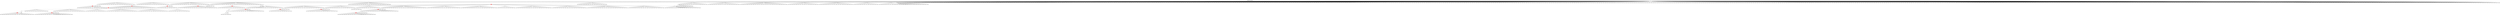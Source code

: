 digraph g {
	"63" -> "64";
	"64" [color=indianred1, style=filled, label="32"];
	"62" -> "63";
	"63" [label="24"];
	"60" -> "61";
	"61" [color=indianred1, style=filled, label="33"];
	"59" -> "60";
	"60" [label="48"];
	"54" -> "55";
	"55" [color=indianred1, style=filled, label="4"];
	"53" -> "54";
	"54" [label="38"];
	"51" -> "52";
	"52" [label="27"];
	"51" -> "53";
	"53" [label="4"];
	"51" -> "56";
	"56" [label="13"];
	"51" -> "57";
	"57" [label="50"];
	"51" -> "58";
	"58" [label="17"];
	"51" -> "59";
	"59" [label="33"];
	"50" -> "51";
	"51" [color=indianred1, style=filled, label="7"];
	"49" -> "50";
	"50" [color=indianred1, style=filled, label="36"];
	"48" -> "49";
	"49" [label="7"];
	"39" -> "40";
	"40" [color=indianred1, style=filled, label="44"];
	"38" -> "39";
	"39" [label="5"];
	"36" -> "37";
	"37" [color=indianred1, style=filled, label="18"];
	"35" -> "36";
	"36" [label="30"];
	"33" -> "34";
	"34" [color=indianred1, style=filled, label="21"];
	"32" -> "33";
	"33" [label="39"];
	"30" -> "31";
	"31" [label="43"];
	"29" -> "30";
	"30" [label="26"];
	"27" -> "28";
	"28" [color=indianred1, style=filled, label="2"];
	"27" -> "29";
	"29" [label="15"];
	"26" -> "27";
	"27" [label="35"];
	"18" -> "19";
	"19" [color=indianred1, style=filled, label="10"];
	"17" -> "18";
	"18" [label="11"];
	"14" -> "15";
	"15" [color=indianred1, style=filled, label="28"];
	"13" -> "14";
	"14" [label="29"];
	"10" -> "11";
	"11" [label="31"];
	"8" -> "9";
	"9" [color=indianred1, style=filled, label="23"];
	"7" -> "8";
	"8" [label="19"];
	"6" -> "7";
	"7" [color=indianred1, style=filled, label="12"];
	"5" -> "6";
	"6" [label="23"];
	"4" -> "5";
	"5" [label="12"];
	"4" -> "10";
	"10" [label="20"];
	"4" -> "12";
	"12" [label="6"];
	"4" -> "13";
	"13" [label="28"];
	"4" -> "16";
	"16" [label="42"];
	"4" -> "17";
	"17" [label="10"];
	"4" -> "20";
	"20" [label="45"];
	"4" -> "21";
	"21" [label="47"];
	"4" -> "22";
	"22" [label="46"];
	"4" -> "23";
	"23" [label="16"];
	"4" -> "24";
	"24" [label="49"];
	"4" -> "25";
	"25" [label="22"];
	"4" -> "26";
	"26" [label="2"];
	"3" -> "4";
	"4" [color=indianred1, style=filled, label="9"];
	"1" -> "2";
	"2" [label="1"];
	"0" -> "1";
	"1" [label="41"];
	"0" -> "3";
	"3" [label="9"];
	"0" -> "32";
	"32" [label="21"];
	"0" -> "35";
	"35" [label="18"];
	"0" -> "38";
	"38" [label="44"];
	"0" -> "41";
	"41" [label="8"];
	"0" -> "42";
	"42" [label="3"];
	"0" -> "43";
	"43" [label="40"];
	"0" -> "44";
	"44" [label="25"];
	"0" -> "45";
	"45" [label="34"];
	"0" -> "46";
	"46" [label="14"];
	"0" -> "47";
	"47" [label="37"];
	"0" -> "48";
	"48" [label="36"];
	"0" -> "62";
	"62" [label="32"];
	"0" [label="germline"];
	"0" -> "cell1";
	"cell1" [shape=box];
	"0" -> "cell2";
	"cell2" [shape=box];
	"61" -> "cell3";
	"cell3" [shape=box];
	"0" -> "cell4";
	"cell4" [shape=box];
	"48" -> "cell5";
	"cell5" [shape=box];
	"0" -> "cell6";
	"cell6" [shape=box];
	"7" -> "cell7";
	"cell7" [shape=box];
	"0" -> "cell8";
	"cell8" [shape=box];
	"0" -> "cell9";
	"cell9" [shape=box];
	"55" -> "cell10";
	"cell10" [shape=box];
	"47" -> "cell11";
	"cell11" [shape=box];
	"13" -> "cell12";
	"cell12" [shape=box];
	"9" -> "cell13";
	"cell13" [shape=box];
	"40" -> "cell14";
	"cell14" [shape=box];
	"0" -> "cell15";
	"cell15" [shape=box];
	"45" -> "cell16";
	"cell16" [shape=box];
	"19" -> "cell17";
	"cell17" [shape=box];
	"0" -> "cell18";
	"cell18" [shape=box];
	"24" -> "cell19";
	"cell19" [shape=box];
	"15" -> "cell20";
	"cell20" [shape=box];
	"0" -> "cell21";
	"cell21" [shape=box];
	"39" -> "cell22";
	"cell22" [shape=box];
	"0" -> "cell23";
	"cell23" [shape=box];
	"16" -> "cell24";
	"cell24" [shape=box];
	"0" -> "cell25";
	"cell25" [shape=box];
	"0" -> "cell26";
	"cell26" [shape=box];
	"0" -> "cell27";
	"cell27" [shape=box];
	"62" -> "cell28";
	"cell28" [shape=box];
	"0" -> "cell29";
	"cell29" [shape=box];
	"64" -> "cell30";
	"cell30" [shape=box];
	"43" -> "cell31";
	"cell31" [shape=box];
	"0" -> "cell32";
	"cell32" [shape=box];
	"12" -> "cell33";
	"cell33" [shape=box];
	"21" -> "cell34";
	"cell34" [shape=box];
	"0" -> "cell35";
	"cell35" [shape=box];
	"0" -> "cell36";
	"cell36" [shape=box];
	"0" -> "cell37";
	"cell37" [shape=box];
	"0" -> "cell38";
	"cell38" [shape=box];
	"0" -> "cell39";
	"cell39" [shape=box];
	"43" -> "cell40";
	"cell40" [shape=box];
	"1" -> "cell41";
	"cell41" [shape=box];
	"0" -> "cell42";
	"cell42" [shape=box];
	"0" -> "cell43";
	"cell43" [shape=box];
	"0" -> "cell44";
	"cell44" [shape=box];
	"0" -> "cell45";
	"cell45" [shape=box];
	"24" -> "cell46";
	"cell46" [shape=box];
	"0" -> "cell47";
	"cell47" [shape=box];
	"0" -> "cell48";
	"cell48" [shape=box];
	"0" -> "cell49";
	"cell49" [shape=box];
	"0" -> "cell50";
	"cell50" [shape=box];
	"0" -> "cell51";
	"cell51" [shape=box];
	"34" -> "cell52";
	"cell52" [shape=box];
	"15" -> "cell53";
	"cell53" [shape=box];
	"1" -> "cell54";
	"cell54" [shape=box];
	"20" -> "cell55";
	"cell55" [shape=box];
	"44" -> "cell56";
	"cell56" [shape=box];
	"0" -> "cell57";
	"cell57" [shape=box];
	"1" -> "cell58";
	"cell58" [shape=box];
	"0" -> "cell59";
	"cell59" [shape=box];
	"0" -> "cell60";
	"cell60" [shape=box];
	"41" -> "cell61";
	"cell61" [shape=box];
	"0" -> "cell62";
	"cell62" [shape=box];
	"0" -> "cell63";
	"cell63" [shape=box];
	"0" -> "cell64";
	"cell64" [shape=box];
	"5" -> "cell65";
	"cell65" [shape=box];
	"0" -> "cell66";
	"cell66" [shape=box];
	"3" -> "cell67";
	"cell67" [shape=box];
	"0" -> "cell68";
	"cell68" [shape=box];
	"0" -> "cell69";
	"cell69" [shape=box];
	"0" -> "cell70";
	"cell70" [shape=box];
	"0" -> "cell71";
	"cell71" [shape=box];
	"0" -> "cell72";
	"cell72" [shape=box];
	"0" -> "cell73";
	"cell73" [shape=box];
	"0" -> "cell74";
	"cell74" [shape=box];
	"50" -> "cell75";
	"cell75" [shape=box];
	"20" -> "cell76";
	"cell76" [shape=box];
	"12" -> "cell77";
	"cell77" [shape=box];
	"13" -> "cell78";
	"cell78" [shape=box];
	"62" -> "cell79";
	"cell79" [shape=box];
	"0" -> "cell80";
	"cell80" [shape=box];
	"0" -> "cell81";
	"cell81" [shape=box];
	"0" -> "cell82";
	"cell82" [shape=box];
	"0" -> "cell83";
	"cell83" [shape=box];
	"0" -> "cell84";
	"cell84" [shape=box];
	"0" -> "cell85";
	"cell85" [shape=box];
	"0" -> "cell86";
	"cell86" [shape=box];
	"37" -> "cell87";
	"cell87" [shape=box];
	"0" -> "cell88";
	"cell88" [shape=box];
	"0" -> "cell89";
	"cell89" [shape=box];
	"23" -> "cell90";
	"cell90" [shape=box];
	"37" -> "cell91";
	"cell91" [shape=box];
	"0" -> "cell92";
	"cell92" [shape=box];
	"41" -> "cell93";
	"cell93" [shape=box];
	"48" -> "cell94";
	"cell94" [shape=box];
	"32" -> "cell95";
	"cell95" [shape=box];
	"0" -> "cell96";
	"cell96" [shape=box];
	"0" -> "cell97";
	"cell97" [shape=box];
	"35" -> "cell98";
	"cell98" [shape=box];
	"0" -> "cell99";
	"cell99" [shape=box];
	"0" -> "cell100";
	"cell100" [shape=box];
	"0" -> "cell101";
	"cell101" [shape=box];
	"0" -> "cell102";
	"cell102" [shape=box];
	"3" -> "cell103";
	"cell103" [shape=box];
	"55" -> "cell104";
	"cell104" [shape=box];
	"0" -> "cell105";
	"cell105" [shape=box];
	"36" -> "cell106";
	"cell106" [shape=box];
	"7" -> "cell107";
	"cell107" [shape=box];
	"0" -> "cell108";
	"cell108" [shape=box];
	"21" -> "cell109";
	"cell109" [shape=box];
	"0" -> "cell110";
	"cell110" [shape=box];
	"0" -> "cell111";
	"cell111" [shape=box];
	"10" -> "cell112";
	"cell112" [shape=box];
	"0" -> "cell113";
	"cell113" [shape=box];
	"0" -> "cell114";
	"cell114" [shape=box];
	"52" -> "cell115";
	"cell115" [shape=box];
	"0" -> "cell116";
	"cell116" [shape=box];
	"0" -> "cell117";
	"cell117" [shape=box];
	"53" -> "cell118";
	"cell118" [shape=box];
	"0" -> "cell119";
	"cell119" [shape=box];
	"46" -> "cell120";
	"cell120" [shape=box];
	"0" -> "cell121";
	"cell121" [shape=box];
	"0" -> "cell122";
	"cell122" [shape=box];
	"0" -> "cell123";
	"cell123" [shape=box];
	"20" -> "cell124";
	"cell124" [shape=box];
	"57" -> "cell125";
	"cell125" [shape=box];
	"1" -> "cell126";
	"cell126" [shape=box];
	"28" -> "cell127";
	"cell127" [shape=box];
	"50" -> "cell128";
	"cell128" [shape=box];
	"26" -> "cell129";
	"cell129" [shape=box];
	"31" -> "cell130";
	"cell130" [shape=box];
	"0" -> "cell131";
	"cell131" [shape=box];
	"0" -> "cell132";
	"cell132" [shape=box];
	"0" -> "cell133";
	"cell133" [shape=box];
	"26" -> "cell134";
	"cell134" [shape=box];
	"0" -> "cell135";
	"cell135" [shape=box];
	"0" -> "cell136";
	"cell136" [shape=box];
	"12" -> "cell137";
	"cell137" [shape=box];
	"0" -> "cell138";
	"cell138" [shape=box];
	"0" -> "cell139";
	"cell139" [shape=box];
	"35" -> "cell140";
	"cell140" [shape=box];
	"32" -> "cell141";
	"cell141" [shape=box];
	"55" -> "cell142";
	"cell142" [shape=box];
	"0" -> "cell143";
	"cell143" [shape=box];
	"0" -> "cell144";
	"cell144" [shape=box];
	"62" -> "cell145";
	"cell145" [shape=box];
	"0" -> "cell146";
	"cell146" [shape=box];
	"37" -> "cell147";
	"cell147" [shape=box];
	"21" -> "cell148";
	"cell148" [shape=box];
	"22" -> "cell149";
	"cell149" [shape=box];
	"0" -> "cell150";
	"cell150" [shape=box];
	"0" -> "cell151";
	"cell151" [shape=box];
	"38" -> "cell152";
	"cell152" [shape=box];
	"24" -> "cell153";
	"cell153" [shape=box];
	"10" -> "cell154";
	"cell154" [shape=box];
	"0" -> "cell155";
	"cell155" [shape=box];
	"43" -> "cell156";
	"cell156" [shape=box];
	"0" -> "cell157";
	"cell157" [shape=box];
	"52" -> "cell158";
	"cell158" [shape=box];
	"0" -> "cell159";
	"cell159" [shape=box];
	"50" -> "cell160";
	"cell160" [shape=box];
	"0" -> "cell161";
	"cell161" [shape=box];
	"0" -> "cell162";
	"cell162" [shape=box];
	"0" -> "cell163";
	"cell163" [shape=box];
	"53" -> "cell164";
	"cell164" [shape=box];
	"0" -> "cell165";
	"cell165" [shape=box];
	"35" -> "cell166";
	"cell166" [shape=box];
	"35" -> "cell167";
	"cell167" [shape=box];
	"10" -> "cell168";
	"cell168" [shape=box];
	"61" -> "cell169";
	"cell169" [shape=box];
	"23" -> "cell170";
	"cell170" [shape=box];
	"35" -> "cell171";
	"cell171" [shape=box];
	"0" -> "cell172";
	"cell172" [shape=box];
	"0" -> "cell173";
	"cell173" [shape=box];
	"38" -> "cell174";
	"cell174" [shape=box];
	"0" -> "cell175";
	"cell175" [shape=box];
	"38" -> "cell176";
	"cell176" [shape=box];
	"47" -> "cell177";
	"cell177" [shape=box];
	"0" -> "cell178";
	"cell178" [shape=box];
	"0" -> "cell179";
	"cell179" [shape=box];
	"32" -> "cell180";
	"cell180" [shape=box];
	"17" -> "cell181";
	"cell181" [shape=box];
	"0" -> "cell182";
	"cell182" [shape=box];
	"28" -> "cell183";
	"cell183" [shape=box];
	"21" -> "cell184";
	"cell184" [shape=box];
	"0" -> "cell185";
	"cell185" [shape=box];
	"1" -> "cell186";
	"cell186" [shape=box];
	"61" -> "cell187";
	"cell187" [shape=box];
	"35" -> "cell188";
	"cell188" [shape=box];
	"0" -> "cell189";
	"cell189" [shape=box];
	"44" -> "cell190";
	"cell190" [shape=box];
	"32" -> "cell191";
	"cell191" [shape=box];
	"23" -> "cell192";
	"cell192" [shape=box];
	"64" -> "cell193";
	"cell193" [shape=box];
	"0" -> "cell194";
	"cell194" [shape=box];
	"0" -> "cell195";
	"cell195" [shape=box];
	"0" -> "cell196";
	"cell196" [shape=box];
	"0" -> "cell197";
	"cell197" [shape=box];
	"0" -> "cell198";
	"cell198" [shape=box];
	"46" -> "cell199";
	"cell199" [shape=box];
	"0" -> "cell200";
	"cell200" [shape=box];
	"23" -> "cell201";
	"cell201" [shape=box];
	"0" -> "cell202";
	"cell202" [shape=box];
	"0" -> "cell203";
	"cell203" [shape=box];
	"20" -> "cell204";
	"cell204" [shape=box];
	"48" -> "cell205";
	"cell205" [shape=box];
	"26" -> "cell206";
	"cell206" [shape=box];
	"0" -> "cell207";
	"cell207" [shape=box];
	"0" -> "cell208";
	"cell208" [shape=box];
	"58" -> "cell209";
	"cell209" [shape=box];
	"9" -> "cell210";
	"cell210" [shape=box];
	"35" -> "cell211";
	"cell211" [shape=box];
	"34" -> "cell212";
	"cell212" [shape=box];
	"0" -> "cell213";
	"cell213" [shape=box];
	"56" -> "cell214";
	"cell214" [shape=box];
	"21" -> "cell215";
	"cell215" [shape=box];
	"46" -> "cell216";
	"cell216" [shape=box];
	"0" -> "cell217";
	"cell217" [shape=box];
	"20" -> "cell218";
	"cell218" [shape=box];
	"12" -> "cell219";
	"cell219" [shape=box];
	"0" -> "cell220";
	"cell220" [shape=box];
	"0" -> "cell221";
	"cell221" [shape=box];
	"41" -> "cell222";
	"cell222" [shape=box];
	"42" -> "cell223";
	"cell223" [shape=box];
	"62" -> "cell224";
	"cell224" [shape=box];
	"0" -> "cell225";
	"cell225" [shape=box];
	"0" -> "cell226";
	"cell226" [shape=box];
	"28" -> "cell227";
	"cell227" [shape=box];
	"0" -> "cell228";
	"cell228" [shape=box];
	"13" -> "cell229";
	"cell229" [shape=box];
	"0" -> "cell230";
	"cell230" [shape=box];
	"9" -> "cell231";
	"cell231" [shape=box];
	"52" -> "cell232";
	"cell232" [shape=box];
	"34" -> "cell233";
	"cell233" [shape=box];
	"44" -> "cell234";
	"cell234" [shape=box];
	"7" -> "cell235";
	"cell235" [shape=box];
	"42" -> "cell236";
	"cell236" [shape=box];
	"0" -> "cell237";
	"cell237" [shape=box];
	"0" -> "cell238";
	"cell238" [shape=box];
	"0" -> "cell239";
	"cell239" [shape=box];
	"0" -> "cell240";
	"cell240" [shape=box];
	"0" -> "cell241";
	"cell241" [shape=box];
	"64" -> "cell242";
	"cell242" [shape=box];
	"38" -> "cell243";
	"cell243" [shape=box];
	"58" -> "cell244";
	"cell244" [shape=box];
	"0" -> "cell245";
	"cell245" [shape=box];
	"0" -> "cell246";
	"cell246" [shape=box];
	"45" -> "cell247";
	"cell247" [shape=box];
	"0" -> "cell248";
	"cell248" [shape=box];
	"12" -> "cell249";
	"cell249" [shape=box];
	"0" -> "cell250";
	"cell250" [shape=box];
	"0" -> "cell251";
	"cell251" [shape=box];
	"11" -> "cell252";
	"cell252" [shape=box];
	"0" -> "cell253";
	"cell253" [shape=box];
	"32" -> "cell254";
	"cell254" [shape=box];
	"38" -> "cell255";
	"cell255" [shape=box];
	"19" -> "cell256";
	"cell256" [shape=box];
	"0" -> "cell257";
	"cell257" [shape=box];
	"5" -> "cell258";
	"cell258" [shape=box];
	"12" -> "cell259";
	"cell259" [shape=box];
	"0" -> "cell260";
	"cell260" [shape=box];
	"20" -> "cell261";
	"cell261" [shape=box];
	"0" -> "cell262";
	"cell262" [shape=box];
	"0" -> "cell263";
	"cell263" [shape=box];
	"17" -> "cell264";
	"cell264" [shape=box];
	"5" -> "cell265";
	"cell265" [shape=box];
	"0" -> "cell266";
	"cell266" [shape=box];
	"32" -> "cell267";
	"cell267" [shape=box];
	"0" -> "cell268";
	"cell268" [shape=box];
	"44" -> "cell269";
	"cell269" [shape=box];
	"0" -> "cell270";
	"cell270" [shape=box];
	"0" -> "cell271";
	"cell271" [shape=box];
	"0" -> "cell272";
	"cell272" [shape=box];
	"12" -> "cell273";
	"cell273" [shape=box];
	"42" -> "cell274";
	"cell274" [shape=box];
	"0" -> "cell275";
	"cell275" [shape=box];
	"0" -> "cell276";
	"cell276" [shape=box];
	"17" -> "cell277";
	"cell277" [shape=box];
	"0" -> "cell278";
	"cell278" [shape=box];
	"38" -> "cell279";
	"cell279" [shape=box];
	"61" -> "cell280";
	"cell280" [shape=box];
	"0" -> "cell281";
	"cell281" [shape=box];
	"0" -> "cell282";
	"cell282" [shape=box];
	"10" -> "cell283";
	"cell283" [shape=box];
	"46" -> "cell284";
	"cell284" [shape=box];
	"5" -> "cell285";
	"cell285" [shape=box];
	"16" -> "cell286";
	"cell286" [shape=box];
	"40" -> "cell287";
	"cell287" [shape=box];
	"0" -> "cell288";
	"cell288" [shape=box];
	"0" -> "cell289";
	"cell289" [shape=box];
	"0" -> "cell290";
	"cell290" [shape=box];
	"0" -> "cell291";
	"cell291" [shape=box];
	"10" -> "cell292";
	"cell292" [shape=box];
	"0" -> "cell293";
	"cell293" [shape=box];
	"9" -> "cell294";
	"cell294" [shape=box];
	"0" -> "cell295";
	"cell295" [shape=box];
	"52" -> "cell296";
	"cell296" [shape=box];
	"0" -> "cell297";
	"cell297" [shape=box];
	"0" -> "cell298";
	"cell298" [shape=box];
	"35" -> "cell299";
	"cell299" [shape=box];
	"40" -> "cell300";
	"cell300" [shape=box];
	"0" -> "cell301";
	"cell301" [shape=box];
	"0" -> "cell302";
	"cell302" [shape=box];
	"0" -> "cell303";
	"cell303" [shape=box];
	"0" -> "cell304";
	"cell304" [shape=box];
	"25" -> "cell305";
	"cell305" [shape=box];
	"0" -> "cell306";
	"cell306" [shape=box];
	"0" -> "cell307";
	"cell307" [shape=box];
	"0" -> "cell308";
	"cell308" [shape=box];
	"5" -> "cell309";
	"cell309" [shape=box];
	"0" -> "cell310";
	"cell310" [shape=box];
	"56" -> "cell311";
	"cell311" [shape=box];
	"0" -> "cell312";
	"cell312" [shape=box];
	"0" -> "cell313";
	"cell313" [shape=box];
	"12" -> "cell314";
	"cell314" [shape=box];
	"0" -> "cell315";
	"cell315" [shape=box];
	"0" -> "cell316";
	"cell316" [shape=box];
	"0" -> "cell317";
	"cell317" [shape=box];
	"0" -> "cell318";
	"cell318" [shape=box];
	"0" -> "cell319";
	"cell319" [shape=box];
	"25" -> "cell320";
	"cell320" [shape=box];
	"64" -> "cell321";
	"cell321" [shape=box];
	"13" -> "cell322";
	"cell322" [shape=box];
	"24" -> "cell323";
	"cell323" [shape=box];
	"0" -> "cell324";
	"cell324" [shape=box];
	"0" -> "cell325";
	"cell325" [shape=box];
	"25" -> "cell326";
	"cell326" [shape=box];
	"0" -> "cell327";
	"cell327" [shape=box];
	"37" -> "cell328";
	"cell328" [shape=box];
	"0" -> "cell329";
	"cell329" [shape=box];
	"0" -> "cell330";
	"cell330" [shape=box];
	"40" -> "cell331";
	"cell331" [shape=box];
	"1" -> "cell332";
	"cell332" [shape=box];
	"0" -> "cell333";
	"cell333" [shape=box];
	"14" -> "cell334";
	"cell334" [shape=box];
	"0" -> "cell335";
	"cell335" [shape=box];
	"47" -> "cell336";
	"cell336" [shape=box];
	"0" -> "cell337";
	"cell337" [shape=box];
	"50" -> "cell338";
	"cell338" [shape=box];
	"0" -> "cell339";
	"cell339" [shape=box];
	"0" -> "cell340";
	"cell340" [shape=box];
	"0" -> "cell341";
	"cell341" [shape=box];
	"0" -> "cell342";
	"cell342" [shape=box];
	"0" -> "cell343";
	"cell343" [shape=box];
	"43" -> "cell344";
	"cell344" [shape=box];
	"0" -> "cell345";
	"cell345" [shape=box];
	"0" -> "cell346";
	"cell346" [shape=box];
	"0" -> "cell347";
	"cell347" [shape=box];
	"50" -> "cell348";
	"cell348" [shape=box];
	"0" -> "cell349";
	"cell349" [shape=box];
	"1" -> "cell350";
	"cell350" [shape=box];
	"0" -> "cell351";
	"cell351" [shape=box];
	"0" -> "cell352";
	"cell352" [shape=box];
	"25" -> "cell353";
	"cell353" [shape=box];
	"0" -> "cell354";
	"cell354" [shape=box];
	"0" -> "cell355";
	"cell355" [shape=box];
	"0" -> "cell356";
	"cell356" [shape=box];
	"0" -> "cell357";
	"cell357" [shape=box];
	"17" -> "cell358";
	"cell358" [shape=box];
	"0" -> "cell359";
	"cell359" [shape=box];
	"0" -> "cell360";
	"cell360" [shape=box];
	"7" -> "cell361";
	"cell361" [shape=box];
	"59" -> "cell362";
	"cell362" [shape=box];
	"0" -> "cell363";
	"cell363" [shape=box];
	"42" -> "cell364";
	"cell364" [shape=box];
	"43" -> "cell365";
	"cell365" [shape=box];
	"57" -> "cell366";
	"cell366" [shape=box];
	"0" -> "cell367";
	"cell367" [shape=box];
	"0" -> "cell368";
	"cell368" [shape=box];
	"15" -> "cell369";
	"cell369" [shape=box];
	"0" -> "cell370";
	"cell370" [shape=box];
	"0" -> "cell371";
	"cell371" [shape=box];
	"20" -> "cell372";
	"cell372" [shape=box];
	"0" -> "cell373";
	"cell373" [shape=box];
	"0" -> "cell374";
	"cell374" [shape=box];
	"37" -> "cell375";
	"cell375" [shape=box];
	"0" -> "cell376";
	"cell376" [shape=box];
	"3" -> "cell377";
	"cell377" [shape=box];
	"0" -> "cell378";
	"cell378" [shape=box];
	"0" -> "cell379";
	"cell379" [shape=box];
	"55" -> "cell380";
	"cell380" [shape=box];
	"45" -> "cell381";
	"cell381" [shape=box];
	"0" -> "cell382";
	"cell382" [shape=box];
	"0" -> "cell383";
	"cell383" [shape=box];
	"0" -> "cell384";
	"cell384" [shape=box];
	"0" -> "cell385";
	"cell385" [shape=box];
	"0" -> "cell386";
	"cell386" [shape=box];
	"35" -> "cell387";
	"cell387" [shape=box];
	"3" -> "cell388";
	"cell388" [shape=box];
	"0" -> "cell389";
	"cell389" [shape=box];
	"1" -> "cell390";
	"cell390" [shape=box];
	"0" -> "cell391";
	"cell391" [shape=box];
	"50" -> "cell392";
	"cell392" [shape=box];
	"0" -> "cell393";
	"cell393" [shape=box];
	"38" -> "cell394";
	"cell394" [shape=box];
	"0" -> "cell395";
	"cell395" [shape=box];
	"5" -> "cell396";
	"cell396" [shape=box];
	"0" -> "cell397";
	"cell397" [shape=box];
	"0" -> "cell398";
	"cell398" [shape=box];
	"0" -> "cell399";
	"cell399" [shape=box];
	"5" -> "cell400";
	"cell400" [shape=box];
	"0" -> "cell401";
	"cell401" [shape=box];
	"23" -> "cell402";
	"cell402" [shape=box];
	"0" -> "cell403";
	"cell403" [shape=box];
	"56" -> "cell404";
	"cell404" [shape=box];
	"37" -> "cell405";
	"cell405" [shape=box];
	"16" -> "cell406";
	"cell406" [shape=box];
	"38" -> "cell407";
	"cell407" [shape=box];
	"0" -> "cell408";
	"cell408" [shape=box];
	"0" -> "cell409";
	"cell409" [shape=box];
	"41" -> "cell410";
	"cell410" [shape=box];
	"41" -> "cell411";
	"cell411" [shape=box];
	"0" -> "cell412";
	"cell412" [shape=box];
	"25" -> "cell413";
	"cell413" [shape=box];
	"0" -> "cell414";
	"cell414" [shape=box];
	"58" -> "cell415";
	"cell415" [shape=box];
	"0" -> "cell416";
	"cell416" [shape=box];
	"26" -> "cell417";
	"cell417" [shape=box];
	"55" -> "cell418";
	"cell418" [shape=box];
	"48" -> "cell419";
	"cell419" [shape=box];
	"0" -> "cell420";
	"cell420" [shape=box];
	"56" -> "cell421";
	"cell421" [shape=box];
	"0" -> "cell422";
	"cell422" [shape=box];
	"57" -> "cell423";
	"cell423" [shape=box];
	"0" -> "cell424";
	"cell424" [shape=box];
	"11" -> "cell425";
	"cell425" [shape=box];
	"36" -> "cell426";
	"cell426" [shape=box];
	"12" -> "cell427";
	"cell427" [shape=box];
	"54" -> "cell428";
	"cell428" [shape=box];
	"57" -> "cell429";
	"cell429" [shape=box];
	"0" -> "cell430";
	"cell430" [shape=box];
	"0" -> "cell431";
	"cell431" [shape=box];
	"35" -> "cell432";
	"cell432" [shape=box];
	"0" -> "cell433";
	"cell433" [shape=box];
	"35" -> "cell434";
	"cell434" [shape=box];
	"44" -> "cell435";
	"cell435" [shape=box];
	"10" -> "cell436";
	"cell436" [shape=box];
	"0" -> "cell437";
	"cell437" [shape=box];
	"19" -> "cell438";
	"cell438" [shape=box];
	"0" -> "cell439";
	"cell439" [shape=box];
	"42" -> "cell440";
	"cell440" [shape=box];
	"44" -> "cell441";
	"cell441" [shape=box];
	"24" -> "cell442";
	"cell442" [shape=box];
	"43" -> "cell443";
	"cell443" [shape=box];
	"0" -> "cell444";
	"cell444" [shape=box];
	"10" -> "cell445";
	"cell445" [shape=box];
	"8" -> "cell446";
	"cell446" [shape=box];
	"0" -> "cell447";
	"cell447" [shape=box];
	"50" -> "cell448";
	"cell448" [shape=box];
	"1" -> "cell449";
	"cell449" [shape=box];
	"0" -> "cell450";
	"cell450" [shape=box];
	"43" -> "cell451";
	"cell451" [shape=box];
	"0" -> "cell452";
	"cell452" [shape=box];
	"0" -> "cell453";
	"cell453" [shape=box];
	"0" -> "cell454";
	"cell454" [shape=box];
	"26" -> "cell455";
	"cell455" [shape=box];
	"43" -> "cell456";
	"cell456" [shape=box];
	"0" -> "cell457";
	"cell457" [shape=box];
	"0" -> "cell458";
	"cell458" [shape=box];
	"48" -> "cell459";
	"cell459" [shape=box];
	"52" -> "cell460";
	"cell460" [shape=box];
	"59" -> "cell461";
	"cell461" [shape=box];
	"0" -> "cell462";
	"cell462" [shape=box];
	"0" -> "cell463";
	"cell463" [shape=box];
	"50" -> "cell464";
	"cell464" [shape=box];
	"0" -> "cell465";
	"cell465" [shape=box];
	"0" -> "cell466";
	"cell466" [shape=box];
	"0" -> "cell467";
	"cell467" [shape=box];
	"0" -> "cell468";
	"cell468" [shape=box];
	"0" -> "cell469";
	"cell469" [shape=box];
	"1" -> "cell470";
	"cell470" [shape=box];
	"0" -> "cell471";
	"cell471" [shape=box];
	"0" -> "cell472";
	"cell472" [shape=box];
	"0" -> "cell473";
	"cell473" [shape=box];
	"5" -> "cell474";
	"cell474" [shape=box];
	"0" -> "cell475";
	"cell475" [shape=box];
	"0" -> "cell476";
	"cell476" [shape=box];
	"0" -> "cell477";
	"cell477" [shape=box];
	"11" -> "cell478";
	"cell478" [shape=box];
	"0" -> "cell479";
	"cell479" [shape=box];
	"0" -> "cell480";
	"cell480" [shape=box];
	"0" -> "cell481";
	"cell481" [shape=box];
	"50" -> "cell482";
	"cell482" [shape=box];
	"0" -> "cell483";
	"cell483" [shape=box];
	"50" -> "cell484";
	"cell484" [shape=box];
	"17" -> "cell485";
	"cell485" [shape=box];
	"0" -> "cell486";
	"cell486" [shape=box];
	"44" -> "cell487";
	"cell487" [shape=box];
	"0" -> "cell488";
	"cell488" [shape=box];
	"0" -> "cell489";
	"cell489" [shape=box];
	"0" -> "cell490";
	"cell490" [shape=box];
	"62" -> "cell491";
	"cell491" [shape=box];
	"2" -> "cell492";
	"cell492" [shape=box];
	"0" -> "cell493";
	"cell493" [shape=box];
	"50" -> "cell494";
	"cell494" [shape=box];
	"0" -> "cell495";
	"cell495" [shape=box];
	"27" -> "cell496";
	"cell496" [shape=box];
	"38" -> "cell497";
	"cell497" [shape=box];
	"0" -> "cell498";
	"cell498" [shape=box];
	"26" -> "cell499";
	"cell499" [shape=box];
	"0" -> "cell500";
	"cell500" [shape=box];
	"0" -> "cell501";
	"cell501" [shape=box];
	"8" -> "cell502";
	"cell502" [shape=box];
	"0" -> "cell503";
	"cell503" [shape=box];
	"19" -> "cell504";
	"cell504" [shape=box];
	"26" -> "cell505";
	"cell505" [shape=box];
	"0" -> "cell506";
	"cell506" [shape=box];
	"0" -> "cell507";
	"cell507" [shape=box];
	"19" -> "cell508";
	"cell508" [shape=box];
	"15" -> "cell509";
	"cell509" [shape=box];
	"0" -> "cell510";
	"cell510" [shape=box];
	"62" -> "cell511";
	"cell511" [shape=box];
	"44" -> "cell512";
	"cell512" [shape=box];
	"0" -> "cell513";
	"cell513" [shape=box];
	"0" -> "cell514";
	"cell514" [shape=box];
	"34" -> "cell515";
	"cell515" [shape=box];
	"0" -> "cell516";
	"cell516" [shape=box];
	"0" -> "cell517";
	"cell517" [shape=box];
	"23" -> "cell518";
	"cell518" [shape=box];
	"0" -> "cell519";
	"cell519" [shape=box];
	"0" -> "cell520";
	"cell520" [shape=box];
	"0" -> "cell521";
	"cell521" [shape=box];
	"0" -> "cell522";
	"cell522" [shape=box];
	"0" -> "cell523";
	"cell523" [shape=box];
	"0" -> "cell524";
	"cell524" [shape=box];
	"26" -> "cell525";
	"cell525" [shape=box];
	"0" -> "cell526";
	"cell526" [shape=box];
	"57" -> "cell527";
	"cell527" [shape=box];
	"16" -> "cell528";
	"cell528" [shape=box];
	"64" -> "cell529";
	"cell529" [shape=box];
	"27" -> "cell530";
	"cell530" [shape=box];
	"22" -> "cell531";
	"cell531" [shape=box];
	"62" -> "cell532";
	"cell532" [shape=box];
	"0" -> "cell533";
	"cell533" [shape=box];
	"17" -> "cell534";
	"cell534" [shape=box];
	"45" -> "cell535";
	"cell535" [shape=box];
	"0" -> "cell536";
	"cell536" [shape=box];
	"0" -> "cell537";
	"cell537" [shape=box];
	"0" -> "cell538";
	"cell538" [shape=box];
	"19" -> "cell539";
	"cell539" [shape=box];
	"0" -> "cell540";
	"cell540" [shape=box];
	"0" -> "cell541";
	"cell541" [shape=box];
	"0" -> "cell542";
	"cell542" [shape=box];
	"41" -> "cell543";
	"cell543" [shape=box];
	"32" -> "cell544";
	"cell544" [shape=box];
	"0" -> "cell545";
	"cell545" [shape=box];
	"58" -> "cell546";
	"cell546" [shape=box];
	"0" -> "cell547";
	"cell547" [shape=box];
	"1" -> "cell548";
	"cell548" [shape=box];
	"0" -> "cell549";
	"cell549" [shape=box];
	"0" -> "cell550";
	"cell550" [shape=box];
	"0" -> "cell551";
	"cell551" [shape=box];
	"42" -> "cell552";
	"cell552" [shape=box];
	"0" -> "cell553";
	"cell553" [shape=box];
	"32" -> "cell554";
	"cell554" [shape=box];
	"0" -> "cell555";
	"cell555" [shape=box];
	"0" -> "cell556";
	"cell556" [shape=box];
	"0" -> "cell557";
	"cell557" [shape=box];
	"56" -> "cell558";
	"cell558" [shape=box];
	"38" -> "cell559";
	"cell559" [shape=box];
	"19" -> "cell560";
	"cell560" [shape=box];
	"45" -> "cell561";
	"cell561" [shape=box];
	"7" -> "cell562";
	"cell562" [shape=box];
	"0" -> "cell563";
	"cell563" [shape=box];
	"48" -> "cell564";
	"cell564" [shape=box];
	"0" -> "cell565";
	"cell565" [shape=box];
	"0" -> "cell566";
	"cell566" [shape=box];
	"0" -> "cell567";
	"cell567" [shape=box];
	"35" -> "cell568";
	"cell568" [shape=box];
	"0" -> "cell569";
	"cell569" [shape=box];
	"24" -> "cell570";
	"cell570" [shape=box];
	"0" -> "cell571";
	"cell571" [shape=box];
	"0" -> "cell572";
	"cell572" [shape=box];
	"28" -> "cell573";
	"cell573" [shape=box];
	"9" -> "cell574";
	"cell574" [shape=box];
	"0" -> "cell575";
	"cell575" [shape=box];
	"0" -> "cell576";
	"cell576" [shape=box];
	"15" -> "cell577";
	"cell577" [shape=box];
	"5" -> "cell578";
	"cell578" [shape=box];
	"0" -> "cell579";
	"cell579" [shape=box];
	"21" -> "cell580";
	"cell580" [shape=box];
	"8" -> "cell581";
	"cell581" [shape=box];
	"44" -> "cell582";
	"cell582" [shape=box];
	"0" -> "cell583";
	"cell583" [shape=box];
	"16" -> "cell584";
	"cell584" [shape=box];
	"16" -> "cell585";
	"cell585" [shape=box];
	"53" -> "cell586";
	"cell586" [shape=box];
	"25" -> "cell587";
	"cell587" [shape=box];
	"0" -> "cell588";
	"cell588" [shape=box];
	"40" -> "cell589";
	"cell589" [shape=box];
	"0" -> "cell590";
	"cell590" [shape=box];
	"25" -> "cell591";
	"cell591" [shape=box];
	"19" -> "cell592";
	"cell592" [shape=box];
	"0" -> "cell593";
	"cell593" [shape=box];
	"0" -> "cell594";
	"cell594" [shape=box];
	"0" -> "cell595";
	"cell595" [shape=box];
	"38" -> "cell596";
	"cell596" [shape=box];
	"0" -> "cell597";
	"cell597" [shape=box];
	"0" -> "cell598";
	"cell598" [shape=box];
	"3" -> "cell599";
	"cell599" [shape=box];
	"0" -> "cell600";
	"cell600" [shape=box];
	"41" -> "cell601";
	"cell601" [shape=box];
	"47" -> "cell602";
	"cell602" [shape=box];
	"13" -> "cell603";
	"cell603" [shape=box];
	"0" -> "cell604";
	"cell604" [shape=box];
	"0" -> "cell605";
	"cell605" [shape=box];
	"56" -> "cell606";
	"cell606" [shape=box];
	"0" -> "cell607";
	"cell607" [shape=box];
	"0" -> "cell608";
	"cell608" [shape=box];
	"0" -> "cell609";
	"cell609" [shape=box];
	"0" -> "cell610";
	"cell610" [shape=box];
	"0" -> "cell611";
	"cell611" [shape=box];
	"55" -> "cell612";
	"cell612" [shape=box];
	"0" -> "cell613";
	"cell613" [shape=box];
	"37" -> "cell614";
	"cell614" [shape=box];
	"1" -> "cell615";
	"cell615" [shape=box];
	"53" -> "cell616";
	"cell616" [shape=box];
	"0" -> "cell617";
	"cell617" [shape=box];
	"0" -> "cell618";
	"cell618" [shape=box];
	"0" -> "cell619";
	"cell619" [shape=box];
	"23" -> "cell620";
	"cell620" [shape=box];
	"37" -> "cell621";
	"cell621" [shape=box];
	"5" -> "cell622";
	"cell622" [shape=box];
	"0" -> "cell623";
	"cell623" [shape=box];
	"25" -> "cell624";
	"cell624" [shape=box];
	"34" -> "cell625";
	"cell625" [shape=box];
	"0" -> "cell626";
	"cell626" [shape=box];
	"61" -> "cell627";
	"cell627" [shape=box];
	"30" -> "cell628";
	"cell628" [shape=box];
	"64" -> "cell629";
	"cell629" [shape=box];
	"9" -> "cell630";
	"cell630" [shape=box];
	"37" -> "cell631";
	"cell631" [shape=box];
	"28" -> "cell632";
	"cell632" [shape=box];
	"15" -> "cell633";
	"cell633" [shape=box];
	"0" -> "cell634";
	"cell634" [shape=box];
	"35" -> "cell635";
	"cell635" [shape=box];
	"13" -> "cell636";
	"cell636" [shape=box];
	"12" -> "cell637";
	"cell637" [shape=box];
	"0" -> "cell638";
	"cell638" [shape=box];
	"28" -> "cell639";
	"cell639" [shape=box];
	"14" -> "cell640";
	"cell640" [shape=box];
	"0" -> "cell641";
	"cell641" [shape=box];
	"0" -> "cell642";
	"cell642" [shape=box];
	"0" -> "cell643";
	"cell643" [shape=box];
	"45" -> "cell644";
	"cell644" [shape=box];
	"25" -> "cell645";
	"cell645" [shape=box];
	"23" -> "cell646";
	"cell646" [shape=box];
	"0" -> "cell647";
	"cell647" [shape=box];
	"0" -> "cell648";
	"cell648" [shape=box];
	"13" -> "cell649";
	"cell649" [shape=box];
	"40" -> "cell650";
	"cell650" [shape=box];
	"16" -> "cell651";
	"cell651" [shape=box];
	"43" -> "cell652";
	"cell652" [shape=box];
	"37" -> "cell653";
	"cell653" [shape=box];
	"26" -> "cell654";
	"cell654" [shape=box];
	"0" -> "cell655";
	"cell655" [shape=box];
	"21" -> "cell656";
	"cell656" [shape=box];
	"22" -> "cell657";
	"cell657" [shape=box];
	"0" -> "cell658";
	"cell658" [shape=box];
	"42" -> "cell659";
	"cell659" [shape=box];
	"0" -> "cell660";
	"cell660" [shape=box];
	"55" -> "cell661";
	"cell661" [shape=box];
	"0" -> "cell662";
	"cell662" [shape=box];
	"0" -> "cell663";
	"cell663" [shape=box];
	"17" -> "cell664";
	"cell664" [shape=box];
	"55" -> "cell665";
	"cell665" [shape=box];
	"7" -> "cell666";
	"cell666" [shape=box];
	"0" -> "cell667";
	"cell667" [shape=box];
	"24" -> "cell668";
	"cell668" [shape=box];
	"32" -> "cell669";
	"cell669" [shape=box];
	"0" -> "cell670";
	"cell670" [shape=box];
	"0" -> "cell671";
	"cell671" [shape=box];
	"0" -> "cell672";
	"cell672" [shape=box];
	"21" -> "cell673";
	"cell673" [shape=box];
	"59" -> "cell674";
	"cell674" [shape=box];
	"0" -> "cell675";
	"cell675" [shape=box];
	"0" -> "cell676";
	"cell676" [shape=box];
	"0" -> "cell677";
	"cell677" [shape=box];
	"48" -> "cell678";
	"cell678" [shape=box];
	"9" -> "cell679";
	"cell679" [shape=box];
	"15" -> "cell680";
	"cell680" [shape=box];
	"9" -> "cell681";
	"cell681" [shape=box];
	"50" -> "cell682";
	"cell682" [shape=box];
	"0" -> "cell683";
	"cell683" [shape=box];
	"5" -> "cell684";
	"cell684" [shape=box];
	"9" -> "cell685";
	"cell685" [shape=box];
	"3" -> "cell686";
	"cell686" [shape=box];
	"28" -> "cell687";
	"cell687" [shape=box];
	"25" -> "cell688";
	"cell688" [shape=box];
	"38" -> "cell689";
	"cell689" [shape=box];
	"0" -> "cell690";
	"cell690" [shape=box];
	"0" -> "cell691";
	"cell691" [shape=box];
	"0" -> "cell692";
	"cell692" [shape=box];
	"0" -> "cell693";
	"cell693" [shape=box];
	"0" -> "cell694";
	"cell694" [shape=box];
	"0" -> "cell695";
	"cell695" [shape=box];
	"0" -> "cell696";
	"cell696" [shape=box];
	"42" -> "cell697";
	"cell697" [shape=box];
	"25" -> "cell698";
	"cell698" [shape=box];
	"0" -> "cell699";
	"cell699" [shape=box];
	"16" -> "cell700";
	"cell700" [shape=box];
	"0" -> "cell701";
	"cell701" [shape=box];
	"0" -> "cell702";
	"cell702" [shape=box];
	"17" -> "cell703";
	"cell703" [shape=box];
	"3" -> "cell704";
	"cell704" [shape=box];
	"32" -> "cell705";
	"cell705" [shape=box];
	"50" -> "cell706";
	"cell706" [shape=box];
	"0" -> "cell707";
	"cell707" [shape=box];
	"18" -> "cell708";
	"cell708" [shape=box];
	"22" -> "cell709";
	"cell709" [shape=box];
	"0" -> "cell710";
	"cell710" [shape=box];
	"0" -> "cell711";
	"cell711" [shape=box];
	"45" -> "cell712";
	"cell712" [shape=box];
	"0" -> "cell713";
	"cell713" [shape=box];
	"2" -> "cell714";
	"cell714" [shape=box];
	"0" -> "cell715";
	"cell715" [shape=box];
	"0" -> "cell716";
	"cell716" [shape=box];
	"14" -> "cell717";
	"cell717" [shape=box];
	"0" -> "cell718";
	"cell718" [shape=box];
	"16" -> "cell719";
	"cell719" [shape=box];
	"0" -> "cell720";
	"cell720" [shape=box];
	"0" -> "cell721";
	"cell721" [shape=box];
	"26" -> "cell722";
	"cell722" [shape=box];
	"13" -> "cell723";
	"cell723" [shape=box];
	"56" -> "cell724";
	"cell724" [shape=box];
	"22" -> "cell725";
	"cell725" [shape=box];
	"48" -> "cell726";
	"cell726" [shape=box];
	"56" -> "cell727";
	"cell727" [shape=box];
	"0" -> "cell728";
	"cell728" [shape=box];
	"0" -> "cell729";
	"cell729" [shape=box];
	"35" -> "cell730";
	"cell730" [shape=box];
	"0" -> "cell731";
	"cell731" [shape=box];
	"0" -> "cell732";
	"cell732" [shape=box];
	"0" -> "cell733";
	"cell733" [shape=box];
	"0" -> "cell734";
	"cell734" [shape=box];
	"0" -> "cell735";
	"cell735" [shape=box];
	"0" -> "cell736";
	"cell736" [shape=box];
	"0" -> "cell737";
	"cell737" [shape=box];
	"59" -> "cell738";
	"cell738" [shape=box];
	"0" -> "cell739";
	"cell739" [shape=box];
	"0" -> "cell740";
	"cell740" [shape=box];
	"0" -> "cell741";
	"cell741" [shape=box];
	"0" -> "cell742";
	"cell742" [shape=box];
	"9" -> "cell743";
	"cell743" [shape=box];
	"0" -> "cell744";
	"cell744" [shape=box];
	"0" -> "cell745";
	"cell745" [shape=box];
	"46" -> "cell746";
	"cell746" [shape=box];
	"43" -> "cell747";
	"cell747" [shape=box];
	"33" -> "cell748";
	"cell748" [shape=box];
	"56" -> "cell749";
	"cell749" [shape=box];
	"0" -> "cell750";
	"cell750" [shape=box];
	"0" -> "cell751";
	"cell751" [shape=box];
	"0" -> "cell752";
	"cell752" [shape=box];
	"47" -> "cell753";
	"cell753" [shape=box];
	"25" -> "cell754";
	"cell754" [shape=box];
	"0" -> "cell755";
	"cell755" [shape=box];
	"23" -> "cell756";
	"cell756" [shape=box];
	"9" -> "cell757";
	"cell757" [shape=box];
	"0" -> "cell758";
	"cell758" [shape=box];
	"0" -> "cell759";
	"cell759" [shape=box];
	"13" -> "cell760";
	"cell760" [shape=box];
	"0" -> "cell761";
	"cell761" [shape=box];
	"35" -> "cell762";
	"cell762" [shape=box];
	"34" -> "cell763";
	"cell763" [shape=box];
	"59" -> "cell764";
	"cell764" [shape=box];
	"25" -> "cell765";
	"cell765" [shape=box];
	"53" -> "cell766";
	"cell766" [shape=box];
	"0" -> "cell767";
	"cell767" [shape=box];
	"62" -> "cell768";
	"cell768" [shape=box];
	"0" -> "cell769";
	"cell769" [shape=box];
	"55" -> "cell770";
	"cell770" [shape=box];
	"38" -> "cell771";
	"cell771" [shape=box];
	"56" -> "cell772";
	"cell772" [shape=box];
	"26" -> "cell773";
	"cell773" [shape=box];
	"41" -> "cell774";
	"cell774" [shape=box];
	"0" -> "cell775";
	"cell775" [shape=box];
	"16" -> "cell776";
	"cell776" [shape=box];
	"0" -> "cell777";
	"cell777" [shape=box];
	"0" -> "cell778";
	"cell778" [shape=box];
	"47" -> "cell779";
	"cell779" [shape=box];
	"26" -> "cell780";
	"cell780" [shape=box];
	"5" -> "cell781";
	"cell781" [shape=box];
	"17" -> "cell782";
	"cell782" [shape=box];
	"0" -> "cell783";
	"cell783" [shape=box];
	"0" -> "cell784";
	"cell784" [shape=box];
	"53" -> "cell785";
	"cell785" [shape=box];
	"0" -> "cell786";
	"cell786" [shape=box];
	"14" -> "cell787";
	"cell787" [shape=box];
	"0" -> "cell788";
	"cell788" [shape=box];
	"0" -> "cell789";
	"cell789" [shape=box];
	"60" -> "cell790";
	"cell790" [shape=box];
	"31" -> "cell791";
	"cell791" [shape=box];
	"23" -> "cell792";
	"cell792" [shape=box];
	"0" -> "cell793";
	"cell793" [shape=box];
	"61" -> "cell794";
	"cell794" [shape=box];
	"42" -> "cell795";
	"cell795" [shape=box];
	"62" -> "cell796";
	"cell796" [shape=box];
	"42" -> "cell797";
	"cell797" [shape=box];
	"0" -> "cell798";
	"cell798" [shape=box];
	"21" -> "cell799";
	"cell799" [shape=box];
	"0" -> "cell800";
	"cell800" [shape=box];
	"56" -> "cell801";
	"cell801" [shape=box];
	"0" -> "cell802";
	"cell802" [shape=box];
	"52" -> "cell803";
	"cell803" [shape=box];
	"0" -> "cell804";
	"cell804" [shape=box];
	"0" -> "cell805";
	"cell805" [shape=box];
	"42" -> "cell806";
	"cell806" [shape=box];
	"0" -> "cell807";
	"cell807" [shape=box];
	"45" -> "cell808";
	"cell808" [shape=box];
	"12" -> "cell809";
	"cell809" [shape=box];
	"0" -> "cell810";
	"cell810" [shape=box];
	"0" -> "cell811";
	"cell811" [shape=box];
	"0" -> "cell812";
	"cell812" [shape=box];
	"31" -> "cell813";
	"cell813" [shape=box];
	"2" -> "cell814";
	"cell814" [shape=box];
	"64" -> "cell815";
	"cell815" [shape=box];
	"0" -> "cell816";
	"cell816" [shape=box];
	"0" -> "cell817";
	"cell817" [shape=box];
	"57" -> "cell818";
	"cell818" [shape=box];
	"0" -> "cell819";
	"cell819" [shape=box];
	"21" -> "cell820";
	"cell820" [shape=box];
	"35" -> "cell821";
	"cell821" [shape=box];
	"0" -> "cell822";
	"cell822" [shape=box];
	"3" -> "cell823";
	"cell823" [shape=box];
	"0" -> "cell824";
	"cell824" [shape=box];
	"24" -> "cell825";
	"cell825" [shape=box];
	"0" -> "cell826";
	"cell826" [shape=box];
	"24" -> "cell827";
	"cell827" [shape=box];
	"0" -> "cell828";
	"cell828" [shape=box];
	"0" -> "cell829";
	"cell829" [shape=box];
	"58" -> "cell830";
	"cell830" [shape=box];
	"0" -> "cell831";
	"cell831" [shape=box];
	"0" -> "cell832";
	"cell832" [shape=box];
	"0" -> "cell833";
	"cell833" [shape=box];
	"0" -> "cell834";
	"cell834" [shape=box];
	"0" -> "cell835";
	"cell835" [shape=box];
	"0" -> "cell836";
	"cell836" [shape=box];
	"38" -> "cell837";
	"cell837" [shape=box];
	"0" -> "cell838";
	"cell838" [shape=box];
	"0" -> "cell839";
	"cell839" [shape=box];
	"0" -> "cell840";
	"cell840" [shape=box];
	"0" -> "cell841";
	"cell841" [shape=box];
	"56" -> "cell842";
	"cell842" [shape=box];
	"26" -> "cell843";
	"cell843" [shape=box];
	"0" -> "cell844";
	"cell844" [shape=box];
	"0" -> "cell845";
	"cell845" [shape=box];
	"0" -> "cell846";
	"cell846" [shape=box];
	"0" -> "cell847";
	"cell847" [shape=box];
	"17" -> "cell848";
	"cell848" [shape=box];
	"0" -> "cell849";
	"cell849" [shape=box];
	"0" -> "cell850";
	"cell850" [shape=box];
	"0" -> "cell851";
	"cell851" [shape=box];
	"2" -> "cell852";
	"cell852" [shape=box];
	"2" -> "cell853";
	"cell853" [shape=box];
	"41" -> "cell854";
	"cell854" [shape=box];
	"7" -> "cell855";
	"cell855" [shape=box];
	"52" -> "cell856";
	"cell856" [shape=box];
	"50" -> "cell857";
	"cell857" [shape=box];
	"0" -> "cell858";
	"cell858" [shape=box];
	"0" -> "cell859";
	"cell859" [shape=box];
	"0" -> "cell860";
	"cell860" [shape=box];
	"43" -> "cell861";
	"cell861" [shape=box];
	"0" -> "cell862";
	"cell862" [shape=box];
	"0" -> "cell863";
	"cell863" [shape=box];
	"56" -> "cell864";
	"cell864" [shape=box];
	"55" -> "cell865";
	"cell865" [shape=box];
	"0" -> "cell866";
	"cell866" [shape=box];
	"57" -> "cell867";
	"cell867" [shape=box];
	"0" -> "cell868";
	"cell868" [shape=box];
	"5" -> "cell869";
	"cell869" [shape=box];
	"53" -> "cell870";
	"cell870" [shape=box];
	"12" -> "cell871";
	"cell871" [shape=box];
	"10" -> "cell872";
	"cell872" [shape=box];
	"0" -> "cell873";
	"cell873" [shape=box];
	"50" -> "cell874";
	"cell874" [shape=box];
	"0" -> "cell875";
	"cell875" [shape=box];
	"0" -> "cell876";
	"cell876" [shape=box];
	"21" -> "cell877";
	"cell877" [shape=box];
	"5" -> "cell878";
	"cell878" [shape=box];
	"42" -> "cell879";
	"cell879" [shape=box];
	"24" -> "cell880";
	"cell880" [shape=box];
	"32" -> "cell881";
	"cell881" [shape=box];
	"43" -> "cell882";
	"cell882" [shape=box];
	"55" -> "cell883";
	"cell883" [shape=box];
	"0" -> "cell884";
	"cell884" [shape=box];
	"0" -> "cell885";
	"cell885" [shape=box];
	"9" -> "cell886";
	"cell886" [shape=box];
	"0" -> "cell887";
	"cell887" [shape=box];
	"15" -> "cell888";
	"cell888" [shape=box];
	"26" -> "cell889";
	"cell889" [shape=box];
	"32" -> "cell890";
	"cell890" [shape=box];
	"34" -> "cell891";
	"cell891" [shape=box];
	"0" -> "cell892";
	"cell892" [shape=box];
	"19" -> "cell893";
	"cell893" [shape=box];
	"52" -> "cell894";
	"cell894" [shape=box];
	"35" -> "cell895";
	"cell895" [shape=box];
	"15" -> "cell896";
	"cell896" [shape=box];
	"0" -> "cell897";
	"cell897" [shape=box];
	"0" -> "cell898";
	"cell898" [shape=box];
	"0" -> "cell899";
	"cell899" [shape=box];
	"34" -> "cell900";
	"cell900" [shape=box];
	"0" -> "cell901";
	"cell901" [shape=box];
	"23" -> "cell902";
	"cell902" [shape=box];
	"0" -> "cell903";
	"cell903" [shape=box];
	"37" -> "cell904";
	"cell904" [shape=box];
	"0" -> "cell905";
	"cell905" [shape=box];
	"0" -> "cell906";
	"cell906" [shape=box];
	"28" -> "cell907";
	"cell907" [shape=box];
	"31" -> "cell908";
	"cell908" [shape=box];
	"37" -> "cell909";
	"cell909" [shape=box];
	"26" -> "cell910";
	"cell910" [shape=box];
	"37" -> "cell911";
	"cell911" [shape=box];
	"44" -> "cell912";
	"cell912" [shape=box];
	"0" -> "cell913";
	"cell913" [shape=box];
	"62" -> "cell914";
	"cell914" [shape=box];
	"0" -> "cell915";
	"cell915" [shape=box];
	"28" -> "cell916";
	"cell916" [shape=box];
	"0" -> "cell917";
	"cell917" [shape=box];
	"0" -> "cell918";
	"cell918" [shape=box];
	"36" -> "cell919";
	"cell919" [shape=box];
	"22" -> "cell920";
	"cell920" [shape=box];
	"0" -> "cell921";
	"cell921" [shape=box];
	"0" -> "cell922";
	"cell922" [shape=box];
	"0" -> "cell923";
	"cell923" [shape=box];
	"13" -> "cell924";
	"cell924" [shape=box];
	"0" -> "cell925";
	"cell925" [shape=box];
	"47" -> "cell926";
	"cell926" [shape=box];
	"61" -> "cell927";
	"cell927" [shape=box];
	"0" -> "cell928";
	"cell928" [shape=box];
	"52" -> "cell929";
	"cell929" [shape=box];
	"0" -> "cell930";
	"cell930" [shape=box];
	"0" -> "cell931";
	"cell931" [shape=box];
	"0" -> "cell932";
	"cell932" [shape=box];
	"0" -> "cell933";
	"cell933" [shape=box];
	"59" -> "cell934";
	"cell934" [shape=box];
	"0" -> "cell935";
	"cell935" [shape=box];
	"0" -> "cell936";
	"cell936" [shape=box];
	"0" -> "cell937";
	"cell937" [shape=box];
	"0" -> "cell938";
	"cell938" [shape=box];
	"0" -> "cell939";
	"cell939" [shape=box];
	"18" -> "cell940";
	"cell940" [shape=box];
	"0" -> "cell941";
	"cell941" [shape=box];
	"32" -> "cell942";
	"cell942" [shape=box];
	"22" -> "cell943";
	"cell943" [shape=box];
	"0" -> "cell944";
	"cell944" [shape=box];
	"55" -> "cell945";
	"cell945" [shape=box];
	"28" -> "cell946";
	"cell946" [shape=box];
	"0" -> "cell947";
	"cell947" [shape=box];
	"0" -> "cell948";
	"cell948" [shape=box];
	"10" -> "cell949";
	"cell949" [shape=box];
	"35" -> "cell950";
	"cell950" [shape=box];
	"44" -> "cell951";
	"cell951" [shape=box];
	"0" -> "cell952";
	"cell952" [shape=box];
	"0" -> "cell953";
	"cell953" [shape=box];
	"0" -> "cell954";
	"cell954" [shape=box];
	"13" -> "cell955";
	"cell955" [shape=box];
	"0" -> "cell956";
	"cell956" [shape=box];
	"7" -> "cell957";
	"cell957" [shape=box];
	"0" -> "cell958";
	"cell958" [shape=box];
	"57" -> "cell959";
	"cell959" [shape=box];
	"50" -> "cell960";
	"cell960" [shape=box];
	"0" -> "cell961";
	"cell961" [shape=box];
	"0" -> "cell962";
	"cell962" [shape=box];
	"61" -> "cell963";
	"cell963" [shape=box];
	"0" -> "cell964";
	"cell964" [shape=box];
	"37" -> "cell965";
	"cell965" [shape=box];
	"0" -> "cell966";
	"cell966" [shape=box];
	"57" -> "cell967";
	"cell967" [shape=box];
	"0" -> "cell968";
	"cell968" [shape=box];
	"28" -> "cell969";
	"cell969" [shape=box];
	"0" -> "cell970";
	"cell970" [shape=box];
	"15" -> "cell971";
	"cell971" [shape=box];
	"28" -> "cell972";
	"cell972" [shape=box];
	"42" -> "cell973";
	"cell973" [shape=box];
	"58" -> "cell974";
	"cell974" [shape=box];
	"0" -> "cell975";
	"cell975" [shape=box];
	"0" -> "cell976";
	"cell976" [shape=box];
	"42" -> "cell977";
	"cell977" [shape=box];
	"0" -> "cell978";
	"cell978" [shape=box];
	"0" -> "cell979";
	"cell979" [shape=box];
	"35" -> "cell980";
	"cell980" [shape=box];
	"20" -> "cell981";
	"cell981" [shape=box];
	"0" -> "cell982";
	"cell982" [shape=box];
	"0" -> "cell983";
	"cell983" [shape=box];
	"0" -> "cell984";
	"cell984" [shape=box];
	"0" -> "cell985";
	"cell985" [shape=box];
	"5" -> "cell986";
	"cell986" [shape=box];
	"7" -> "cell987";
	"cell987" [shape=box];
	"0" -> "cell988";
	"cell988" [shape=box];
	"0" -> "cell989";
	"cell989" [shape=box];
	"0" -> "cell990";
	"cell990" [shape=box];
	"0" -> "cell991";
	"cell991" [shape=box];
	"16" -> "cell992";
	"cell992" [shape=box];
	"0" -> "cell993";
	"cell993" [shape=box];
	"61" -> "cell994";
	"cell994" [shape=box];
	"0" -> "cell995";
	"cell995" [shape=box];
	"21" -> "cell996";
	"cell996" [shape=box];
	"33" -> "cell997";
	"cell997" [shape=box];
	"22" -> "cell998";
	"cell998" [shape=box];
	"0" -> "cell999";
	"cell999" [shape=box];
	"17" -> "cell1000";
	"cell1000" [shape=box];
	"64" -> "cell1001";
	"cell1001" [shape=box];
	"62" -> "cell1002";
	"cell1002" [shape=box];
	"23" -> "cell1003";
	"cell1003" [shape=box];
	"0" -> "cell1004";
	"cell1004" [shape=box];
	"0" -> "cell1005";
	"cell1005" [shape=box];
	"64" -> "cell1006";
	"cell1006" [shape=box];
	"53" -> "cell1007";
	"cell1007" [shape=box];
	"56" -> "cell1008";
	"cell1008" [shape=box];
	"0" -> "cell1009";
	"cell1009" [shape=box];
	"42" -> "cell1010";
	"cell1010" [shape=box];
	"0" -> "cell1011";
	"cell1011" [shape=box];
	"0" -> "cell1012";
	"cell1012" [shape=box];
	"0" -> "cell1013";
	"cell1013" [shape=box];
	"0" -> "cell1014";
	"cell1014" [shape=box];
	"64" -> "cell1015";
	"cell1015" [shape=box];
	"0" -> "cell1016";
	"cell1016" [shape=box];
	"29" -> "cell1017";
	"cell1017" [shape=box];
	"35" -> "cell1018";
	"cell1018" [shape=box];
	"59" -> "cell1019";
	"cell1019" [shape=box];
	"17" -> "cell1020";
	"cell1020" [shape=box];
	"25" -> "cell1021";
	"cell1021" [shape=box];
	"0" -> "cell1022";
	"cell1022" [shape=box];
	"21" -> "cell1023";
	"cell1023" [shape=box];
	"0" -> "cell1024";
	"cell1024" [shape=box];
	"53" -> "cell1025";
	"cell1025" [shape=box];
	"0" -> "cell1026";
	"cell1026" [shape=box];
	"0" -> "cell1027";
	"cell1027" [shape=box];
	"45" -> "cell1028";
	"cell1028" [shape=box];
	"0" -> "cell1029";
	"cell1029" [shape=box];
	"0" -> "cell1030";
	"cell1030" [shape=box];
	"0" -> "cell1031";
	"cell1031" [shape=box];
	"15" -> "cell1032";
	"cell1032" [shape=box];
	"0" -> "cell1033";
	"cell1033" [shape=box];
	"0" -> "cell1034";
	"cell1034" [shape=box];
	"47" -> "cell1035";
	"cell1035" [shape=box];
	"26" -> "cell1036";
	"cell1036" [shape=box];
	"11" -> "cell1037";
	"cell1037" [shape=box];
	"0" -> "cell1038";
	"cell1038" [shape=box];
	"0" -> "cell1039";
	"cell1039" [shape=box];
	"41" -> "cell1040";
	"cell1040" [shape=box];
	"0" -> "cell1041";
	"cell1041" [shape=box];
	"28" -> "cell1042";
	"cell1042" [shape=box];
	"0" -> "cell1043";
	"cell1043" [shape=box];
	"12" -> "cell1044";
	"cell1044" [shape=box];
	"0" -> "cell1045";
	"cell1045" [shape=box];
	"42" -> "cell1046";
	"cell1046" [shape=box];
	"31" -> "cell1047";
	"cell1047" [shape=box];
	"0" -> "cell1048";
	"cell1048" [shape=box];
	"19" -> "cell1049";
	"cell1049" [shape=box];
	"0" -> "cell1050";
	"cell1050" [shape=box];
	"0" -> "cell1051";
	"cell1051" [shape=box];
	"9" -> "cell1052";
	"cell1052" [shape=box];
	"0" -> "cell1053";
	"cell1053" [shape=box];
	"0" -> "cell1054";
	"cell1054" [shape=box];
	"0" -> "cell1055";
	"cell1055" [shape=box];
	"44" -> "cell1056";
	"cell1056" [shape=box];
	"0" -> "cell1057";
	"cell1057" [shape=box];
	"50" -> "cell1058";
	"cell1058" [shape=box];
	"3" -> "cell1059";
	"cell1059" [shape=box];
	"0" -> "cell1060";
	"cell1060" [shape=box];
	"22" -> "cell1061";
	"cell1061" [shape=box];
	"0" -> "cell1062";
	"cell1062" [shape=box];
	"28" -> "cell1063";
	"cell1063" [shape=box];
	"23" -> "cell1064";
	"cell1064" [shape=box];
	"0" -> "cell1065";
	"cell1065" [shape=box];
	"0" -> "cell1066";
	"cell1066" [shape=box];
	"0" -> "cell1067";
	"cell1067" [shape=box];
	"0" -> "cell1068";
	"cell1068" [shape=box];
	"0" -> "cell1069";
	"cell1069" [shape=box];
	"0" -> "cell1070";
	"cell1070" [shape=box];
	"0" -> "cell1071";
	"cell1071" [shape=box];
	"0" -> "cell1072";
	"cell1072" [shape=box];
	"0" -> "cell1073";
	"cell1073" [shape=box];
	"46" -> "cell1074";
	"cell1074" [shape=box];
	"44" -> "cell1075";
	"cell1075" [shape=box];
	"0" -> "cell1076";
	"cell1076" [shape=box];
	"0" -> "cell1077";
	"cell1077" [shape=box];
	"48" -> "cell1078";
	"cell1078" [shape=box];
	"0" -> "cell1079";
	"cell1079" [shape=box];
	"0" -> "cell1080";
	"cell1080" [shape=box];
	"45" -> "cell1081";
	"cell1081" [shape=box];
	"41" -> "cell1082";
	"cell1082" [shape=box];
	"53" -> "cell1083";
	"cell1083" [shape=box];
	"57" -> "cell1084";
	"cell1084" [shape=box];
	"16" -> "cell1085";
	"cell1085" [shape=box];
	"0" -> "cell1086";
	"cell1086" [shape=box];
	"61" -> "cell1087";
	"cell1087" [shape=box];
	"44" -> "cell1088";
	"cell1088" [shape=box];
	"61" -> "cell1089";
	"cell1089" [shape=box];
	"0" -> "cell1090";
	"cell1090" [shape=box];
	"38" -> "cell1091";
	"cell1091" [shape=box];
	"0" -> "cell1092";
	"cell1092" [shape=box];
	"0" -> "cell1093";
	"cell1093" [shape=box];
	"9" -> "cell1094";
	"cell1094" [shape=box];
	"57" -> "cell1095";
	"cell1095" [shape=box];
	"0" -> "cell1096";
	"cell1096" [shape=box];
	"32" -> "cell1097";
	"cell1097" [shape=box];
	"23" -> "cell1098";
	"cell1098" [shape=box];
	"0" -> "cell1099";
	"cell1099" [shape=box];
	"0" -> "cell1100";
	"cell1100" [shape=box];
	"2" -> "cell1101";
	"cell1101" [shape=box];
	"35" -> "cell1102";
	"cell1102" [shape=box];
	"24" -> "cell1103";
	"cell1103" [shape=box];
	"25" -> "cell1104";
	"cell1104" [shape=box];
	"0" -> "cell1105";
	"cell1105" [shape=box];
	"0" -> "cell1106";
	"cell1106" [shape=box];
	"0" -> "cell1107";
	"cell1107" [shape=box];
	"0" -> "cell1108";
	"cell1108" [shape=box];
	"62" -> "cell1109";
	"cell1109" [shape=box];
	"63" -> "cell1110";
	"cell1110" [shape=box];
	"0" -> "cell1111";
	"cell1111" [shape=box];
	"0" -> "cell1112";
	"cell1112" [shape=box];
	"25" -> "cell1113";
	"cell1113" [shape=box];
	"0" -> "cell1114";
	"cell1114" [shape=box];
	"0" -> "cell1115";
	"cell1115" [shape=box];
	"58" -> "cell1116";
	"cell1116" [shape=box];
	"15" -> "cell1117";
	"cell1117" [shape=box];
	"6" -> "cell1118";
	"cell1118" [shape=box];
	"50" -> "cell1119";
	"cell1119" [shape=box];
	"0" -> "cell1120";
	"cell1120" [shape=box];
	"0" -> "cell1121";
	"cell1121" [shape=box];
	"0" -> "cell1122";
	"cell1122" [shape=box];
	"0" -> "cell1123";
	"cell1123" [shape=box];
	"42" -> "cell1124";
	"cell1124" [shape=box];
	"17" -> "cell1125";
	"cell1125" [shape=box];
	"0" -> "cell1126";
	"cell1126" [shape=box];
	"42" -> "cell1127";
	"cell1127" [shape=box];
	"15" -> "cell1128";
	"cell1128" [shape=box];
	"0" -> "cell1129";
	"cell1129" [shape=box];
	"0" -> "cell1130";
	"cell1130" [shape=box];
	"48" -> "cell1131";
	"cell1131" [shape=box];
	"0" -> "cell1132";
	"cell1132" [shape=box];
	"22" -> "cell1133";
	"cell1133" [shape=box];
	"0" -> "cell1134";
	"cell1134" [shape=box];
	"41" -> "cell1135";
	"cell1135" [shape=box];
	"0" -> "cell1136";
	"cell1136" [shape=box];
	"0" -> "cell1137";
	"cell1137" [shape=box];
	"8" -> "cell1138";
	"cell1138" [shape=box];
	"0" -> "cell1139";
	"cell1139" [shape=box];
	"5" -> "cell1140";
	"cell1140" [shape=box];
	"0" -> "cell1141";
	"cell1141" [shape=box];
	"0" -> "cell1142";
	"cell1142" [shape=box];
	"41" -> "cell1143";
	"cell1143" [shape=box];
	"0" -> "cell1144";
	"cell1144" [shape=box];
	"0" -> "cell1145";
	"cell1145" [shape=box];
	"0" -> "cell1146";
	"cell1146" [shape=box];
	"0" -> "cell1147";
	"cell1147" [shape=box];
	"20" -> "cell1148";
	"cell1148" [shape=box];
	"47" -> "cell1149";
	"cell1149" [shape=box];
	"0" -> "cell1150";
	"cell1150" [shape=box];
	"0" -> "cell1151";
	"cell1151" [shape=box];
	"48" -> "cell1152";
	"cell1152" [shape=box];
	"59" -> "cell1153";
	"cell1153" [shape=box];
	"0" -> "cell1154";
	"cell1154" [shape=box];
	"0" -> "cell1155";
	"cell1155" [shape=box];
	"0" -> "cell1156";
	"cell1156" [shape=box];
	"0" -> "cell1157";
	"cell1157" [shape=box];
	"0" -> "cell1158";
	"cell1158" [shape=box];
	"0" -> "cell1159";
	"cell1159" [shape=box];
	"63" -> "cell1160";
	"cell1160" [shape=box];
	"0" -> "cell1161";
	"cell1161" [shape=box];
	"0" -> "cell1162";
	"cell1162" [shape=box];
	"0" -> "cell1163";
	"cell1163" [shape=box];
	"50" -> "cell1164";
	"cell1164" [shape=box];
	"0" -> "cell1165";
	"cell1165" [shape=box];
	"0" -> "cell1166";
	"cell1166" [shape=box];
	"41" -> "cell1167";
	"cell1167" [shape=box];
	"0" -> "cell1168";
	"cell1168" [shape=box];
	"22" -> "cell1169";
	"cell1169" [shape=box];
	"0" -> "cell1170";
	"cell1170" [shape=box];
	"0" -> "cell1171";
	"cell1171" [shape=box];
	"12" -> "cell1172";
	"cell1172" [shape=box];
	"9" -> "cell1173";
	"cell1173" [shape=box];
	"0" -> "cell1174";
	"cell1174" [shape=box];
	"37" -> "cell1175";
	"cell1175" [shape=box];
	"22" -> "cell1176";
	"cell1176" [shape=box];
	"64" -> "cell1177";
	"cell1177" [shape=box];
	"0" -> "cell1178";
	"cell1178" [shape=box];
	"0" -> "cell1179";
	"cell1179" [shape=box];
	"5" -> "cell1180";
	"cell1180" [shape=box];
	"0" -> "cell1181";
	"cell1181" [shape=box];
	"17" -> "cell1182";
	"cell1182" [shape=box];
	"0" -> "cell1183";
	"cell1183" [shape=box];
	"0" -> "cell1184";
	"cell1184" [shape=box];
	"0" -> "cell1185";
	"cell1185" [shape=box];
	"34" -> "cell1186";
	"cell1186" [shape=box];
	"0" -> "cell1187";
	"cell1187" [shape=box];
	"0" -> "cell1188";
	"cell1188" [shape=box];
	"61" -> "cell1189";
	"cell1189" [shape=box];
	"18" -> "cell1190";
	"cell1190" [shape=box];
	"0" -> "cell1191";
	"cell1191" [shape=box];
	"0" -> "cell1192";
	"cell1192" [shape=box];
	"0" -> "cell1193";
	"cell1193" [shape=box];
	"23" -> "cell1194";
	"cell1194" [shape=box];
	"0" -> "cell1195";
	"cell1195" [shape=box];
	"0" -> "cell1196";
	"cell1196" [shape=box];
	"21" -> "cell1197";
	"cell1197" [shape=box];
	"10" -> "cell1198";
	"cell1198" [shape=box];
	"57" -> "cell1199";
	"cell1199" [shape=box];
	"0" -> "cell1200";
	"cell1200" [shape=box];
	"0" -> "cell1201";
	"cell1201" [shape=box];
	"32" -> "cell1202";
	"cell1202" [shape=box];
	"48" -> "cell1203";
	"cell1203" [shape=box];
	"32" -> "cell1204";
	"cell1204" [shape=box];
	"35" -> "cell1205";
	"cell1205" [shape=box];
	"24" -> "cell1206";
	"cell1206" [shape=box];
	"57" -> "cell1207";
	"cell1207" [shape=box];
	"22" -> "cell1208";
	"cell1208" [shape=box];
	"22" -> "cell1209";
	"cell1209" [shape=box];
	"0" -> "cell1210";
	"cell1210" [shape=box];
	"1" -> "cell1211";
	"cell1211" [shape=box];
	"0" -> "cell1212";
	"cell1212" [shape=box];
	"52" -> "cell1213";
	"cell1213" [shape=box];
	"45" -> "cell1214";
	"cell1214" [shape=box];
	"61" -> "cell1215";
	"cell1215" [shape=box];
	"0" -> "cell1216";
	"cell1216" [shape=box];
	"0" -> "cell1217";
	"cell1217" [shape=box];
	"0" -> "cell1218";
	"cell1218" [shape=box];
	"0" -> "cell1219";
	"cell1219" [shape=box];
	"0" -> "cell1220";
	"cell1220" [shape=box];
	"13" -> "cell1221";
	"cell1221" [shape=box];
	"13" -> "cell1222";
	"cell1222" [shape=box];
	"0" -> "cell1223";
	"cell1223" [shape=box];
	"0" -> "cell1224";
	"cell1224" [shape=box];
	"2" -> "cell1225";
	"cell1225" [shape=box];
	"7" -> "cell1226";
	"cell1226" [shape=box];
	"0" -> "cell1227";
	"cell1227" [shape=box];
	"34" -> "cell1228";
	"cell1228" [shape=box];
	"16" -> "cell1229";
	"cell1229" [shape=box];
	"23" -> "cell1230";
	"cell1230" [shape=box];
	"0" -> "cell1231";
	"cell1231" [shape=box];
	"0" -> "cell1232";
	"cell1232" [shape=box];
	"0" -> "cell1233";
	"cell1233" [shape=box];
	"0" -> "cell1234";
	"cell1234" [shape=box];
	"0" -> "cell1235";
	"cell1235" [shape=box];
	"0" -> "cell1236";
	"cell1236" [shape=box];
	"47" -> "cell1237";
	"cell1237" [shape=box];
	"9" -> "cell1238";
	"cell1238" [shape=box];
	"44" -> "cell1239";
	"cell1239" [shape=box];
	"0" -> "cell1240";
	"cell1240" [shape=box];
	"35" -> "cell1241";
	"cell1241" [shape=box];
	"40" -> "cell1242";
	"cell1242" [shape=box];
	"7" -> "cell1243";
	"cell1243" [shape=box];
	"0" -> "cell1244";
	"cell1244" [shape=box];
	"0" -> "cell1245";
	"cell1245" [shape=box];
	"0" -> "cell1246";
	"cell1246" [shape=box];
	"40" -> "cell1247";
	"cell1247" [shape=box];
	"0" -> "cell1248";
	"cell1248" [shape=box];
	"0" -> "cell1249";
	"cell1249" [shape=box];
	"0" -> "cell1250";
	"cell1250" [shape=box];
	"55" -> "cell1251";
	"cell1251" [shape=box];
	"0" -> "cell1252";
	"cell1252" [shape=box];
	"0" -> "cell1253";
	"cell1253" [shape=box];
	"64" -> "cell1254";
	"cell1254" [shape=box];
	"42" -> "cell1255";
	"cell1255" [shape=box];
	"5" -> "cell1256";
	"cell1256" [shape=box];
	"0" -> "cell1257";
	"cell1257" [shape=box];
	"59" -> "cell1258";
	"cell1258" [shape=box];
	"62" -> "cell1259";
	"cell1259" [shape=box];
	"16" -> "cell1260";
	"cell1260" [shape=box];
	"0" -> "cell1261";
	"cell1261" [shape=box];
	"0" -> "cell1262";
	"cell1262" [shape=box];
	"6" -> "cell1263";
	"cell1263" [shape=box];
	"0" -> "cell1264";
	"cell1264" [shape=box];
	"32" -> "cell1265";
	"cell1265" [shape=box];
	"0" -> "cell1266";
	"cell1266" [shape=box];
	"38" -> "cell1267";
	"cell1267" [shape=box];
	"0" -> "cell1268";
	"cell1268" [shape=box];
	"0" -> "cell1269";
	"cell1269" [shape=box];
	"10" -> "cell1270";
	"cell1270" [shape=box];
	"0" -> "cell1271";
	"cell1271" [shape=box];
	"0" -> "cell1272";
	"cell1272" [shape=box];
	"43" -> "cell1273";
	"cell1273" [shape=box];
	"0" -> "cell1274";
	"cell1274" [shape=box];
	"5" -> "cell1275";
	"cell1275" [shape=box];
	"9" -> "cell1276";
	"cell1276" [shape=box];
	"32" -> "cell1277";
	"cell1277" [shape=box];
	"0" -> "cell1278";
	"cell1278" [shape=box];
	"0" -> "cell1279";
	"cell1279" [shape=box];
	"54" -> "cell1280";
	"cell1280" [shape=box];
	"15" -> "cell1281";
	"cell1281" [shape=box];
	"58" -> "cell1282";
	"cell1282" [shape=box];
	"0" -> "cell1283";
	"cell1283" [shape=box];
	"13" -> "cell1284";
	"cell1284" [shape=box];
	"34" -> "cell1285";
	"cell1285" [shape=box];
	"0" -> "cell1286";
	"cell1286" [shape=box];
	"0" -> "cell1287";
	"cell1287" [shape=box];
	"0" -> "cell1288";
	"cell1288" [shape=box];
	"54" -> "cell1289";
	"cell1289" [shape=box];
	"0" -> "cell1290";
	"cell1290" [shape=box];
	"0" -> "cell1291";
	"cell1291" [shape=box];
	"42" -> "cell1292";
	"cell1292" [shape=box];
	"17" -> "cell1293";
	"cell1293" [shape=box];
	"48" -> "cell1294";
	"cell1294" [shape=box];
	"0" -> "cell1295";
	"cell1295" [shape=box];
	"53" -> "cell1296";
	"cell1296" [shape=box];
	"35" -> "cell1297";
	"cell1297" [shape=box];
	"50" -> "cell1298";
	"cell1298" [shape=box];
	"3" -> "cell1299";
	"cell1299" [shape=box];
	"63" -> "cell1300";
	"cell1300" [shape=box];
	"48" -> "cell1301";
	"cell1301" [shape=box];
	"0" -> "cell1302";
	"cell1302" [shape=box];
	"34" -> "cell1303";
	"cell1303" [shape=box];
	"28" -> "cell1304";
	"cell1304" [shape=box];
	"17" -> "cell1305";
	"cell1305" [shape=box];
	"0" -> "cell1306";
	"cell1306" [shape=box];
	"61" -> "cell1307";
	"cell1307" [shape=box];
	"64" -> "cell1308";
	"cell1308" [shape=box];
	"47" -> "cell1309";
	"cell1309" [shape=box];
	"0" -> "cell1310";
	"cell1310" [shape=box];
	"34" -> "cell1311";
	"cell1311" [shape=box];
	"0" -> "cell1312";
	"cell1312" [shape=box];
	"0" -> "cell1313";
	"cell1313" [shape=box];
	"0" -> "cell1314";
	"cell1314" [shape=box];
	"0" -> "cell1315";
	"cell1315" [shape=box];
	"0" -> "cell1316";
	"cell1316" [shape=box];
	"0" -> "cell1317";
	"cell1317" [shape=box];
	"0" -> "cell1318";
	"cell1318" [shape=box];
	"23" -> "cell1319";
	"cell1319" [shape=box];
	"46" -> "cell1320";
	"cell1320" [shape=box];
	"47" -> "cell1321";
	"cell1321" [shape=box];
	"24" -> "cell1322";
	"cell1322" [shape=box];
	"0" -> "cell1323";
	"cell1323" [shape=box];
	"0" -> "cell1324";
	"cell1324" [shape=box];
	"0" -> "cell1325";
	"cell1325" [shape=box];
	"0" -> "cell1326";
	"cell1326" [shape=box];
	"0" -> "cell1327";
	"cell1327" [shape=box];
	"0" -> "cell1328";
	"cell1328" [shape=box];
	"43" -> "cell1329";
	"cell1329" [shape=box];
	"28" -> "cell1330";
	"cell1330" [shape=box];
	"0" -> "cell1331";
	"cell1331" [shape=box];
	"62" -> "cell1332";
	"cell1332" [shape=box];
	"0" -> "cell1333";
	"cell1333" [shape=box];
	"0" -> "cell1334";
	"cell1334" [shape=box];
	"37" -> "cell1335";
	"cell1335" [shape=box];
	"53" -> "cell1336";
	"cell1336" [shape=box];
	"0" -> "cell1337";
	"cell1337" [shape=box];
	"46" -> "cell1338";
	"cell1338" [shape=box];
	"0" -> "cell1339";
	"cell1339" [shape=box];
	"15" -> "cell1340";
	"cell1340" [shape=box];
	"0" -> "cell1341";
	"cell1341" [shape=box];
	"0" -> "cell1342";
	"cell1342" [shape=box];
	"46" -> "cell1343";
	"cell1343" [shape=box];
	"9" -> "cell1344";
	"cell1344" [shape=box];
	"0" -> "cell1345";
	"cell1345" [shape=box];
	"5" -> "cell1346";
	"cell1346" [shape=box];
	"42" -> "cell1347";
	"cell1347" [shape=box];
	"21" -> "cell1348";
	"cell1348" [shape=box];
	"50" -> "cell1349";
	"cell1349" [shape=box];
	"53" -> "cell1350";
	"cell1350" [shape=box];
	"0" -> "cell1351";
	"cell1351" [shape=box];
	"0" -> "cell1352";
	"cell1352" [shape=box];
	"0" -> "cell1353";
	"cell1353" [shape=box];
	"64" -> "cell1354";
	"cell1354" [shape=box];
	"0" -> "cell1355";
	"cell1355" [shape=box];
	"0" -> "cell1356";
	"cell1356" [shape=box];
	"0" -> "cell1357";
	"cell1357" [shape=box];
	"18" -> "cell1358";
	"cell1358" [shape=box];
	"59" -> "cell1359";
	"cell1359" [shape=box];
	"0" -> "cell1360";
	"cell1360" [shape=box];
	"36" -> "cell1361";
	"cell1361" [shape=box];
	"17" -> "cell1362";
	"cell1362" [shape=box];
	"0" -> "cell1363";
	"cell1363" [shape=box];
	"0" -> "cell1364";
	"cell1364" [shape=box];
	"55" -> "cell1365";
	"cell1365" [shape=box];
	"0" -> "cell1366";
	"cell1366" [shape=box];
	"0" -> "cell1367";
	"cell1367" [shape=box];
	"0" -> "cell1368";
	"cell1368" [shape=box];
	"16" -> "cell1369";
	"cell1369" [shape=box];
	"45" -> "cell1370";
	"cell1370" [shape=box];
	"0" -> "cell1371";
	"cell1371" [shape=box];
	"57" -> "cell1372";
	"cell1372" [shape=box];
	"5" -> "cell1373";
	"cell1373" [shape=box];
	"0" -> "cell1374";
	"cell1374" [shape=box];
	"7" -> "cell1375";
	"cell1375" [shape=box];
	"37" -> "cell1376";
	"cell1376" [shape=box];
	"61" -> "cell1377";
	"cell1377" [shape=box];
	"0" -> "cell1378";
	"cell1378" [shape=box];
	"58" -> "cell1379";
	"cell1379" [shape=box];
	"55" -> "cell1380";
	"cell1380" [shape=box];
	"7" -> "cell1381";
	"cell1381" [shape=box];
	"42" -> "cell1382";
	"cell1382" [shape=box];
	"21" -> "cell1383";
	"cell1383" [shape=box];
	"0" -> "cell1384";
	"cell1384" [shape=box];
	"0" -> "cell1385";
	"cell1385" [shape=box];
	"0" -> "cell1386";
	"cell1386" [shape=box];
	"0" -> "cell1387";
	"cell1387" [shape=box];
	"0" -> "cell1388";
	"cell1388" [shape=box];
	"0" -> "cell1389";
	"cell1389" [shape=box];
	"0" -> "cell1390";
	"cell1390" [shape=box];
	"53" -> "cell1391";
	"cell1391" [shape=box];
	"0" -> "cell1392";
	"cell1392" [shape=box];
	"22" -> "cell1393";
	"cell1393" [shape=box];
	"0" -> "cell1394";
	"cell1394" [shape=box];
	"46" -> "cell1395";
	"cell1395" [shape=box];
	"0" -> "cell1396";
	"cell1396" [shape=box];
	"0" -> "cell1397";
	"cell1397" [shape=box];
	"59" -> "cell1398";
	"cell1398" [shape=box];
	"17" -> "cell1399";
	"cell1399" [shape=box];
	"0" -> "cell1400";
	"cell1400" [shape=box];
	"21" -> "cell1401";
	"cell1401" [shape=box];
	"0" -> "cell1402";
	"cell1402" [shape=box];
	"43" -> "cell1403";
	"cell1403" [shape=box];
	"0" -> "cell1404";
	"cell1404" [shape=box];
	"0" -> "cell1405";
	"cell1405" [shape=box];
	"0" -> "cell1406";
	"cell1406" [shape=box];
	"0" -> "cell1407";
	"cell1407" [shape=box];
	"0" -> "cell1408";
	"cell1408" [shape=box];
	"23" -> "cell1409";
	"cell1409" [shape=box];
	"55" -> "cell1410";
	"cell1410" [shape=box];
	"24" -> "cell1411";
	"cell1411" [shape=box];
	"0" -> "cell1412";
	"cell1412" [shape=box];
	"0" -> "cell1413";
	"cell1413" [shape=box];
	"0" -> "cell1414";
	"cell1414" [shape=box];
	"0" -> "cell1415";
	"cell1415" [shape=box];
	"0" -> "cell1416";
	"cell1416" [shape=box];
	"0" -> "cell1417";
	"cell1417" [shape=box];
	"38" -> "cell1418";
	"cell1418" [shape=box];
	"3" -> "cell1419";
	"cell1419" [shape=box];
	"22" -> "cell1420";
	"cell1420" [shape=box];
	"23" -> "cell1421";
	"cell1421" [shape=box];
	"0" -> "cell1422";
	"cell1422" [shape=box];
	"0" -> "cell1423";
	"cell1423" [shape=box];
	"0" -> "cell1424";
	"cell1424" [shape=box];
	"58" -> "cell1425";
	"cell1425" [shape=box];
	"0" -> "cell1426";
	"cell1426" [shape=box];
	"16" -> "cell1427";
	"cell1427" [shape=box];
	"32" -> "cell1428";
	"cell1428" [shape=box];
	"0" -> "cell1429";
	"cell1429" [shape=box];
	"12" -> "cell1430";
	"cell1430" [shape=box];
	"61" -> "cell1431";
	"cell1431" [shape=box];
	"0" -> "cell1432";
	"cell1432" [shape=box];
	"40" -> "cell1433";
	"cell1433" [shape=box];
	"0" -> "cell1434";
	"cell1434" [shape=box];
	"40" -> "cell1435";
	"cell1435" [shape=box];
	"0" -> "cell1436";
	"cell1436" [shape=box];
	"3" -> "cell1437";
	"cell1437" [shape=box];
	"48" -> "cell1438";
	"cell1438" [shape=box];
	"24" -> "cell1439";
	"cell1439" [shape=box];
	"0" -> "cell1440";
	"cell1440" [shape=box];
	"55" -> "cell1441";
	"cell1441" [shape=box];
	"25" -> "cell1442";
	"cell1442" [shape=box];
	"37" -> "cell1443";
	"cell1443" [shape=box];
	"37" -> "cell1444";
	"cell1444" [shape=box];
	"0" -> "cell1445";
	"cell1445" [shape=box];
	"0" -> "cell1446";
	"cell1446" [shape=box];
	"1" -> "cell1447";
	"cell1447" [shape=box];
	"7" -> "cell1448";
	"cell1448" [shape=box];
	"39" -> "cell1449";
	"cell1449" [shape=box];
	"0" -> "cell1450";
	"cell1450" [shape=box];
	"24" -> "cell1451";
	"cell1451" [shape=box];
	"11" -> "cell1452";
	"cell1452" [shape=box];
	"0" -> "cell1453";
	"cell1453" [shape=box];
	"50" -> "cell1454";
	"cell1454" [shape=box];
	"41" -> "cell1455";
	"cell1455" [shape=box];
	"0" -> "cell1456";
	"cell1456" [shape=box];
	"7" -> "cell1457";
	"cell1457" [shape=box];
	"19" -> "cell1458";
	"cell1458" [shape=box];
	"32" -> "cell1459";
	"cell1459" [shape=box];
	"0" -> "cell1460";
	"cell1460" [shape=box];
	"3" -> "cell1461";
	"cell1461" [shape=box];
	"62" -> "cell1462";
	"cell1462" [shape=box];
	"7" -> "cell1463";
	"cell1463" [shape=box];
	"0" -> "cell1464";
	"cell1464" [shape=box];
	"12" -> "cell1465";
	"cell1465" [shape=box];
	"0" -> "cell1466";
	"cell1466" [shape=box];
	"0" -> "cell1467";
	"cell1467" [shape=box];
	"0" -> "cell1468";
	"cell1468" [shape=box];
	"3" -> "cell1469";
	"cell1469" [shape=box];
	"56" -> "cell1470";
	"cell1470" [shape=box];
	"26" -> "cell1471";
	"cell1471" [shape=box];
	"0" -> "cell1472";
	"cell1472" [shape=box];
	"62" -> "cell1473";
	"cell1473" [shape=box];
	"0" -> "cell1474";
	"cell1474" [shape=box];
	"0" -> "cell1475";
	"cell1475" [shape=box];
	"0" -> "cell1476";
	"cell1476" [shape=box];
	"0" -> "cell1477";
	"cell1477" [shape=box];
	"8" -> "cell1478";
	"cell1478" [shape=box];
	"0" -> "cell1479";
	"cell1479" [shape=box];
	"62" -> "cell1480";
	"cell1480" [shape=box];
	"0" -> "cell1481";
	"cell1481" [shape=box];
	"0" -> "cell1482";
	"cell1482" [shape=box];
	"44" -> "cell1483";
	"cell1483" [shape=box];
	"0" -> "cell1484";
	"cell1484" [shape=box];
	"2" -> "cell1485";
	"cell1485" [shape=box];
	"0" -> "cell1486";
	"cell1486" [shape=box];
	"0" -> "cell1487";
	"cell1487" [shape=box];
	"38" -> "cell1488";
	"cell1488" [shape=box];
	"0" -> "cell1489";
	"cell1489" [shape=box];
	"0" -> "cell1490";
	"cell1490" [shape=box];
	"7" -> "cell1491";
	"cell1491" [shape=box];
	"0" -> "cell1492";
	"cell1492" [shape=box];
	"0" -> "cell1493";
	"cell1493" [shape=box];
	"47" -> "cell1494";
	"cell1494" [shape=box];
	"55" -> "cell1495";
	"cell1495" [shape=box];
	"16" -> "cell1496";
	"cell1496" [shape=box];
	"0" -> "cell1497";
	"cell1497" [shape=box];
	"6" -> "cell1498";
	"cell1498" [shape=box];
	"0" -> "cell1499";
	"cell1499" [shape=box];
	"24" -> "cell1500";
	"cell1500" [shape=box];
	labelloc="t";
	label="Confidence score: -3003.828578";
}
